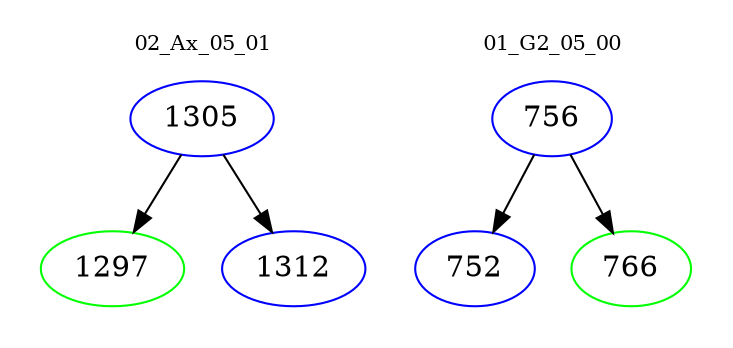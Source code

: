 digraph{
subgraph cluster_0 {
color = white
label = "02_Ax_05_01";
fontsize=10;
T0_1305 [label="1305", color="blue"]
T0_1305 -> T0_1297 [color="black"]
T0_1297 [label="1297", color="green"]
T0_1305 -> T0_1312 [color="black"]
T0_1312 [label="1312", color="blue"]
}
subgraph cluster_1 {
color = white
label = "01_G2_05_00";
fontsize=10;
T1_756 [label="756", color="blue"]
T1_756 -> T1_752 [color="black"]
T1_752 [label="752", color="blue"]
T1_756 -> T1_766 [color="black"]
T1_766 [label="766", color="green"]
}
}
